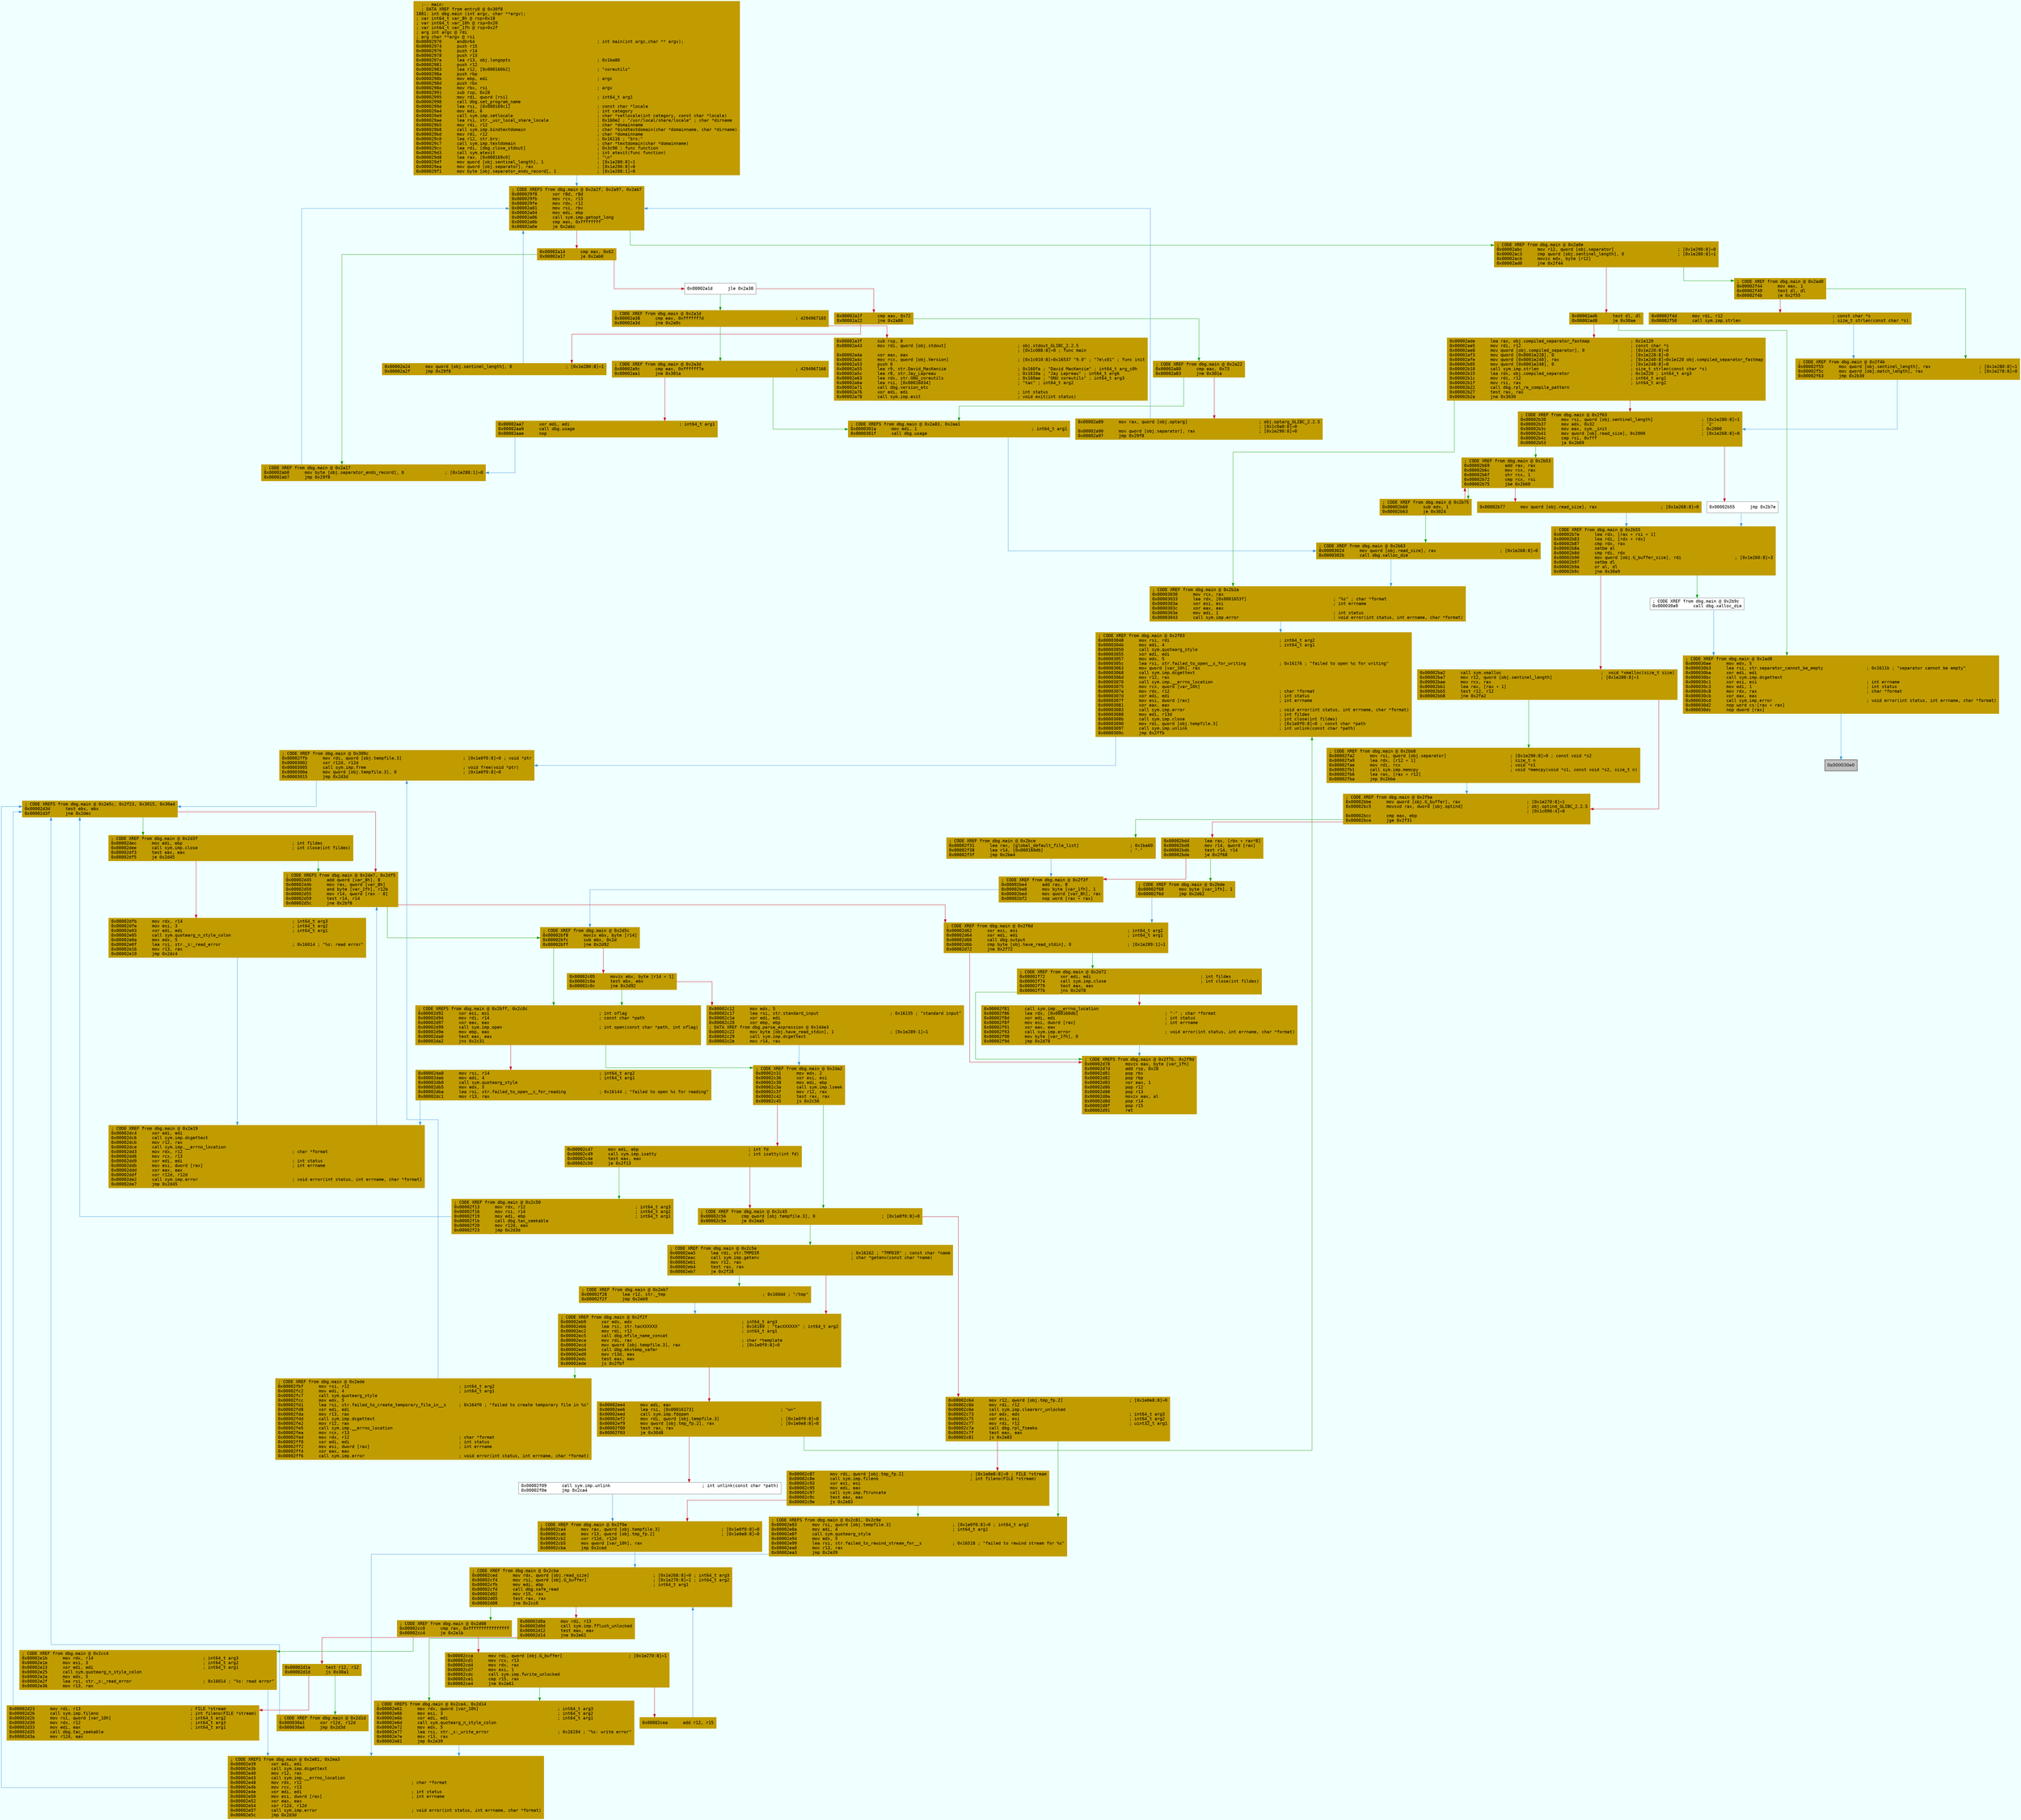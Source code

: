 digraph code {
	graph [bgcolor=azure fontsize=8 fontname="Courier" splines="ortho"];
	node [fillcolor=gray style=filled shape=box];
	edge [arrowhead="normal"];
	"0x00002970" [URL="dbg.main/0x00002970", fillcolor="#c19c00",color="#c19c00", fontname="Courier",label="  ;-- main:\l  ; DATA XREF from entry0 @ 0x30f8\l1881: int dbg.main (int argc, char **argv);\l; var int64_t var_8h @ rsp+0x18\l; var int64_t var_10h @ rsp+0x20\l; var int64_t var_1fh @ rsp+0x2f\l; arg int argc @ rdi\l; arg char **argv @ rsi\l0x00002970      endbr64                                                ; int main(int argc,char ** argv);\l0x00002974      push r15\l0x00002976      push r14\l0x00002978      push r13\l0x0000297a      lea r13, obj.longopts                                  ; 0x1ba80\l0x00002981      push r12\l0x00002983      lea r12, [0x000160b2]                                  ; \"coreutils\"\l0x0000298a      push rbp\l0x0000298b      mov ebp, edi                                           ; argc\l0x0000298d      push rbx\l0x0000298e      mov rbx, rsi                                           ; argv\l0x00002991      sub rsp, 0x28\l0x00002995      mov rdi, qword [rsi]                                   ; int64_t arg1\l0x00002998      call dbg.set_program_name\l0x0000299d      lea rsi, [0x000169c1]                                  ; const char *locale\l0x000029a4      mov edi, 6                                             ; int category\l0x000029a9      call sym.imp.setlocale                                 ; char *setlocale(int category, const char *locale)\l0x000029ae      lea rsi, str._usr_local_share_locale                   ; 0x160e2 ; \"/usr/local/share/locale\" ; char *dirname\l0x000029b5      mov rdi, r12                                           ; char *domainname\l0x000029b8      call sym.imp.bindtextdomain                            ; char *bindtextdomain(char *domainname, char *dirname)\l0x000029bd      mov rdi, r12                                           ; char *domainname\l0x000029c0      lea r12, str.brs:                                      ; 0x16116 ; \"brs:\"\l0x000029c7      call sym.imp.textdomain                                ; char *textdomain(char *domainname)\l0x000029cc      lea rdi, [dbg.close_stdout]                            ; 0x3c90 ; func function\l0x000029d3      call sym.atexit                                        ; int atexit(func function)\l0x000029d8      lea rax, [0x000169c0]                                  ; \"\\n\"\l0x000029df      mov qword [obj.sentinel_length], 1                     ; [0x1e280:8]=1\l0x000029ea      mov qword [obj.separator], rax                         ; [0x1e290:8]=0\l0x000029f1      mov byte [obj.separator_ends_record], 1                ; [0x1e288:1]=0\l"]
	"0x000029f8" [URL="dbg.main/0x000029f8", fillcolor="#c19c00",color="#c19c00", fontname="Courier",label="; CODE XREFS from dbg.main @ 0x2a2f, 0x2a97, 0x2ab7\l0x000029f8      xor r8d, r8d\l0x000029fb      mov rcx, r13\l0x000029fe      mov rdx, r12\l0x00002a01      mov rsi, rbx\l0x00002a04      mov edi, ebp\l0x00002a06      call sym.imp.getopt_long\l0x00002a0b      cmp eax, 0xffffffff\l0x00002a0e      je 0x2abc\l"]
	"0x00002a14" [URL="dbg.main/0x00002a14", fillcolor="#c19c00",color="#c19c00", fontname="Courier",label="0x00002a14      cmp eax, 0x62\l0x00002a17      je 0x2ab0\l"]
	"0x00002a1d" [URL="dbg.main/0x00002a1d", fillcolor="white",color="#767676", fontname="Courier",label="0x00002a1d      jle 0x2a38\l"]
	"0x00002a1f" [URL="dbg.main/0x00002a1f", fillcolor="#c19c00",color="#c19c00", fontname="Courier",label="0x00002a1f      cmp eax, 0x72\l0x00002a22      jne 0x2a80\l"]
	"0x00002a24" [URL="dbg.main/0x00002a24", fillcolor="#c19c00",color="#c19c00", fontname="Courier",label="0x00002a24      mov qword [obj.sentinel_length], 0                     ; [0x1e280:8]=1\l0x00002a2f      jmp 0x29f8\l"]
	"0x00002a38" [URL="dbg.main/0x00002a38", fillcolor="#c19c00",color="#c19c00", fontname="Courier",label="; CODE XREF from dbg.main @ 0x2a1d\l0x00002a38      cmp eax, 0xffffff7d                                    ; 4294967165\l0x00002a3d      jne 0x2a9c\l"]
	"0x00002a3f" [URL="dbg.main/0x00002a3f", fillcolor="#c19c00",color="#c19c00", fontname="Courier",label="0x00002a3f      sub rsp, 8\l0x00002a43      mov rdi, qword [obj.stdout]                            ; obj.stdout_GLIBC_2.2.5\l                                                                       ; [0x1c088:8]=0 ; func main\l0x00002a4a      xor eax, eax\l0x00002a4c      mov rcx, qword [obj.Version]                           ; [0x1c010:8]=0x16537 \"9.0\" ; \"7e\\x01\" ; func init\l0x00002a53      push 0\l0x00002a55      lea r9, str.David_MacKenzie                            ; 0x160fa ; \"David MacKenzie\" ; int64_t arg_c0h\l0x00002a5c      lea r8, str.Jay_Lepreau                                ; 0x1610a ; \"Jay Lepreau\" ; int64_t arg6\l0x00002a63      lea rdx, str.GNU_coreutils                             ; 0x160ae ; \"GNU coreutils\" ; int64_t arg3\l0x00002a6a      lea rsi, [0x00016034]                                  ; \"tac\" ; int64_t arg2\l0x00002a71      call dbg.version_etc\l0x00002a76      xor edi, edi                                           ; int status\l0x00002a78      call sym.imp.exit                                      ; void exit(int status)\l"]
	"0x00002a80" [URL="dbg.main/0x00002a80", fillcolor="#c19c00",color="#c19c00", fontname="Courier",label="; CODE XREF from dbg.main @ 0x2a22\l0x00002a80      cmp eax, 0x73\l0x00002a83      jne 0x301a\l"]
	"0x00002a89" [URL="dbg.main/0x00002a89", fillcolor="#c19c00",color="#c19c00", fontname="Courier",label="0x00002a89      mov rax, qword [obj.optarg]                            ; obj.optarg_GLIBC_2.2.5\l                                                                       ; [0x1c0a0:8]=0\l0x00002a90      mov qword [obj.separator], rax                         ; [0x1e290:8]=0\l0x00002a97      jmp 0x29f8\l"]
	"0x00002a9c" [URL="dbg.main/0x00002a9c", fillcolor="#c19c00",color="#c19c00", fontname="Courier",label="; CODE XREF from dbg.main @ 0x2a3d\l0x00002a9c      cmp eax, 0xffffff7e                                    ; 4294967166\l0x00002aa1      jne 0x301a\l"]
	"0x00002aa7" [URL="dbg.main/0x00002aa7", fillcolor="#c19c00",color="#c19c00", fontname="Courier",label="0x00002aa7      xor edi, edi                                           ; int64_t arg1\l0x00002aa9      call dbg.usage\l0x00002aae      nop\l"]
	"0x00002ab0" [URL="dbg.main/0x00002ab0", fillcolor="#c19c00",color="#c19c00", fontname="Courier",label="; CODE XREF from dbg.main @ 0x2a17\l0x00002ab0      mov byte [obj.separator_ends_record], 0                ; [0x1e288:1]=0\l0x00002ab7      jmp 0x29f8\l"]
	"0x00002abc" [URL="dbg.main/0x00002abc", fillcolor="#c19c00",color="#c19c00", fontname="Courier",label="; CODE XREF from dbg.main @ 0x2a0e\l0x00002abc      mov r12, qword [obj.separator]                         ; [0x1e290:8]=0\l0x00002ac3      cmp qword [obj.sentinel_length], 0                     ; [0x1e280:8]=1\l0x00002acb      movzx edx, byte [r12]\l0x00002ad0      jne 0x2f44\l"]
	"0x00002ad6" [URL="dbg.main/0x00002ad6", fillcolor="#c19c00",color="#c19c00", fontname="Courier",label="0x00002ad6      test dl, dl\l0x00002ad8      je 0x30ae\l"]
	"0x00002ade" [URL="dbg.main/0x00002ade", fillcolor="#c19c00",color="#c19c00", fontname="Courier",label="0x00002ade      lea rax, obj.compiled_separator_fastmap                ; 0x1e120\l0x00002ae5      mov rdi, r12                                           ; const char *s\l0x00002ae8      mov qword [obj.compiled_separator], 0                  ; [0x1e220:8]=0\l0x00002af3      mov qword [0x0001e228], 0                              ; [0x1e228:8]=0\l0x00002afe      mov qword [0x0001e240], rax                            ; [0x1e240:8]=0x1e120 obj.compiled_separator_fastmap\l0x00002b05      mov qword [0x0001e248], 0                              ; [0x1e248:8]=0\l0x00002b10      call sym.imp.strlen                                    ; size_t strlen(const char *s)\l0x00002b15      lea rdx, obj.compiled_separator                        ; 0x1e220 ; int64_t arg3\l0x00002b1c      mov rdi, r12                                           ; int64_t arg1\l0x00002b1f      mov rsi, rax                                           ; int64_t arg2\l0x00002b22      call dbg.rpl_re_compile_pattern\l0x00002b27      test rax, rax\l0x00002b2a      jne 0x3030\l"]
	"0x00002b30" [URL="dbg.main/0x00002b30", fillcolor="#c19c00",color="#c19c00", fontname="Courier",label="; CODE XREF from dbg.main @ 0x2f63\l0x00002b30      mov rsi, qword [obj.sentinel_length]                   ; [0x1e280:8]=1\l0x00002b37      mov edx, 0x32                                          ; '2'\l0x00002b3c      mov eax, sym._init                                     ; 0x2000\l0x00002b41      mov qword [obj.read_size], 0x2000                      ; [0x1e268:8]=0\l0x00002b4c      cmp rsi, 0xfff\l0x00002b53      ja 0x2b69\l"]
	"0x00002b55" [URL="dbg.main/0x00002b55", fillcolor="white",color="#767676", fontname="Courier",label="0x00002b55      jmp 0x2b7e\l"]
	"0x00002b60" [URL="dbg.main/0x00002b60", fillcolor="#c19c00",color="#c19c00", fontname="Courier",label="; CODE XREF from dbg.main @ 0x2b75\l0x00002b60      sub edx, 1\l0x00002b63      je 0x3024\l"]
	"0x00002b69" [URL="dbg.main/0x00002b69", fillcolor="#c19c00",color="#c19c00", fontname="Courier",label="; CODE XREF from dbg.main @ 0x2b53\l0x00002b69      add rax, rax\l0x00002b6c      mov rcx, rax\l0x00002b6f      shr rcx, 1\l0x00002b72      cmp rcx, rsi\l0x00002b75      jbe 0x2b60\l"]
	"0x00002b77" [URL="dbg.main/0x00002b77", fillcolor="#c19c00",color="#c19c00", fontname="Courier",label="0x00002b77      mov qword [obj.read_size], rax                         ; [0x1e268:8]=0\l"]
	"0x00002b7e" [URL="dbg.main/0x00002b7e", fillcolor="#c19c00",color="#c19c00", fontname="Courier",label="; CODE XREF from dbg.main @ 0x2b55\l0x00002b7e      lea rdx, [rax + rsi + 1]\l0x00002b83      lea rdi, [rdx + rdx]\l0x00002b87      cmp rdx, rax\l0x00002b8a      setbe al\l0x00002b8d      cmp rdi, rdx\l0x00002b90      mov qword [obj.G_buffer_size], rdi                     ; [0x1e260:8]=3\l0x00002b97      setbe dl\l0x00002b9a      or al, dl\l0x00002b9c      jne 0x30a9\l"]
	"0x00002ba2" [URL="dbg.main/0x00002ba2", fillcolor="#c19c00",color="#c19c00", fontname="Courier",label="0x00002ba2      call sym.xmalloc                                       ;  void *xmalloc(size_t size)\l0x00002ba7      mov r12, qword [obj.sentinel_length]                   ; [0x1e280:8]=1\l0x00002bae      mov rcx, rax\l0x00002bb1      lea rax, [rax + 1]\l0x00002bb5      test r12, r12\l0x00002bb8      jne 0x2fa2\l"]
	"0x00002bbe" [URL="dbg.main/0x00002bbe", fillcolor="#c19c00",color="#c19c00", fontname="Courier",label="; CODE XREF from dbg.main @ 0x2fba\l0x00002bbe      mov qword [obj.G_buffer], rax                          ; [0x1e270:8]=1\l0x00002bc5      movsxd rax, dword [obj.optind]                         ; obj.optind_GLIBC_2.2.5\l                                                                       ; [0x1c090:4]=0\l0x00002bcc      cmp eax, ebp\l0x00002bce      jge 0x2f31\l"]
	"0x00002bd4" [URL="dbg.main/0x00002bd4", fillcolor="#c19c00",color="#c19c00", fontname="Courier",label="0x00002bd4      lea rax, [rbx + rax*8]\l0x00002bd8      mov r14, qword [rax]\l0x00002bdb      test r14, r14\l0x00002bde      je 0x2f68\l"]
	"0x00002be4" [URL="dbg.main/0x00002be4", fillcolor="#c19c00",color="#c19c00", fontname="Courier",label="; CODE XREF from dbg.main @ 0x2f3f\l0x00002be4      add rax, 8\l0x00002be8      mov byte [var_1fh], 1\l0x00002bed      mov qword [var_8h], rax\l0x00002bf2      nop word [rax + rax]\l"]
	"0x00002bf8" [URL="dbg.main/0x00002bf8", fillcolor="#c19c00",color="#c19c00", fontname="Courier",label="; CODE XREF from dbg.main @ 0x2d5c\l0x00002bf8      movzx ebx, byte [r14]\l0x00002bfc      sub ebx, 0x2d\l0x00002bff      jne 0x2d92\l"]
	"0x00002c05" [URL="dbg.main/0x00002c05", fillcolor="#c19c00",color="#c19c00", fontname="Courier",label="0x00002c05      movzx ebx, byte [r14 + 1]\l0x00002c0a      test ebx, ebx\l0x00002c0c      jne 0x2d92\l"]
	"0x00002c12" [URL="dbg.main/0x00002c12", fillcolor="#c19c00",color="#c19c00", fontname="Courier",label="0x00002c12      mov edx, 5\l0x00002c17      lea rsi, str.standard_input                            ; 0x16135 ; \"standard input\"\l0x00002c1e      xor edi, edi\l0x00002c20      xor ebp, ebp\l; DATA XREF from dbg.parse_expression @ 0x144e3\l0x00002c22      mov byte [obj.have_read_stdin], 1                      ; [0x1e289:1]=1\l0x00002c29      call sym.imp.dcgettext\l0x00002c2e      mov r14, rax\l"]
	"0x00002c31" [URL="dbg.main/0x00002c31", fillcolor="#c19c00",color="#c19c00", fontname="Courier",label="; CODE XREF from dbg.main @ 0x2da2\l0x00002c31      mov edx, 2\l0x00002c36      xor esi, esi\l0x00002c38      mov edi, ebp\l0x00002c3a      call sym.imp.lseek\l0x00002c3f      mov r12, rax\l0x00002c42      test rax, rax\l0x00002c45      js 0x2c56\l"]
	"0x00002c47" [URL="dbg.main/0x00002c47", fillcolor="#c19c00",color="#c19c00", fontname="Courier",label="0x00002c47      mov edi, ebp                                           ; int fd\l0x00002c49      call sym.imp.isatty                                    ; int isatty(int fd)\l0x00002c4e      test eax, eax\l0x00002c50      je 0x2f13\l"]
	"0x00002c56" [URL="dbg.main/0x00002c56", fillcolor="#c19c00",color="#c19c00", fontname="Courier",label="; CODE XREF from dbg.main @ 0x2c45\l0x00002c56      cmp qword [obj.tempfile.3], 0                          ; [0x1e0f0:8]=0\l0x00002c5e      je 0x2ea5\l"]
	"0x00002c64" [URL="dbg.main/0x00002c64", fillcolor="#c19c00",color="#c19c00", fontname="Courier",label="0x00002c64      mov r12, qword [obj.tmp_fp.2]                          ; [0x1e0e8:8]=0\l0x00002c6b      mov rdi, r12\l0x00002c6e      call sym.imp.clearerr_unlocked\l0x00002c73      xor edx, edx                                           ; int64_t arg3\l0x00002c75      xor esi, esi                                           ; int64_t arg2\l0x00002c77      mov rdi, r12                                           ; uint32_t arg1\l0x00002c7a      call dbg.rpl_fseeko\l0x00002c7f      test eax, eax\l0x00002c81      js 0x2e83\l"]
	"0x00002c87" [URL="dbg.main/0x00002c87", fillcolor="#c19c00",color="#c19c00", fontname="Courier",label="0x00002c87      mov rdi, qword [obj.tmp_fp.2]                          ; [0x1e0e8:8]=0 ; FILE *stream\l0x00002c8e      call sym.imp.fileno                                    ; int fileno(FILE *stream)\l0x00002c93      xor esi, esi\l0x00002c95      mov edi, eax\l0x00002c97      call sym.imp.ftruncate\l0x00002c9c      test eax, eax\l0x00002c9e      js 0x2e83\l"]
	"0x00002ca4" [URL="dbg.main/0x00002ca4", fillcolor="#c19c00",color="#c19c00", fontname="Courier",label="; CODE XREF from dbg.main @ 0x2f0e\l0x00002ca4      mov rax, qword [obj.tempfile.3]                        ; [0x1e0f0:8]=0\l0x00002cab      mov r13, qword [obj.tmp_fp.2]                          ; [0x1e0e8:8]=0\l0x00002cb2      xor r12d, r12d\l0x00002cb5      mov qword [var_10h], rax\l0x00002cba      jmp 0x2ced\l"]
	"0x00002cc0" [URL="dbg.main/0x00002cc0", fillcolor="#c19c00",color="#c19c00", fontname="Courier",label="; CODE XREF from dbg.main @ 0x2d08\l0x00002cc0      cmp rax, 0xffffffffffffffff\l0x00002cc4      je 0x2e1b\l"]
	"0x00002cca" [URL="dbg.main/0x00002cca", fillcolor="#c19c00",color="#c19c00", fontname="Courier",label="0x00002cca      mov rdi, qword [obj.G_buffer]                          ; [0x1e270:8]=1\l0x00002cd1      mov rcx, r13\l0x00002cd4      mov rdx, rax\l0x00002cd7      mov esi, 1\l0x00002cdc      call sym.imp.fwrite_unlocked\l0x00002ce1      cmp r15, rax\l0x00002ce4      jne 0x2e61\l"]
	"0x00002cea" [URL="dbg.main/0x00002cea", fillcolor="#c19c00",color="#c19c00", fontname="Courier",label="0x00002cea      add r12, r15\l"]
	"0x00002ced" [URL="dbg.main/0x00002ced", fillcolor="#c19c00",color="#c19c00", fontname="Courier",label="; CODE XREF from dbg.main @ 0x2cba\l0x00002ced      mov rdx, qword [obj.read_size]                         ; [0x1e268:8]=0 ; int64_t arg3\l0x00002cf4      mov rsi, qword [obj.G_buffer]                          ; [0x1e270:8]=1 ; int64_t arg2\l0x00002cfb      mov edi, ebp                                           ; int64_t arg1\l0x00002cfd      call dbg.safe_read\l0x00002d02      mov r15, rax\l0x00002d05      test rax, rax\l0x00002d08      jne 0x2cc0\l"]
	"0x00002d0a" [URL="dbg.main/0x00002d0a", fillcolor="#c19c00",color="#c19c00", fontname="Courier",label="0x00002d0a      mov rdi, r13\l0x00002d0d      call sym.imp.fflush_unlocked\l0x00002d12      test eax, eax\l0x00002d14      jne 0x2e61\l"]
	"0x00002d1a" [URL="dbg.main/0x00002d1a", fillcolor="#c19c00",color="#c19c00", fontname="Courier",label="0x00002d1a      test r12, r12\l0x00002d1d      js 0x30a1\l"]
	"0x00002d23" [URL="dbg.main/0x00002d23", fillcolor="#c19c00",color="#c19c00", fontname="Courier",label="0x00002d23      mov rdi, r13                                           ; FILE *stream\l0x00002d26      call sym.imp.fileno                                    ; int fileno(FILE *stream)\l0x00002d2b      mov rsi, qword [var_10h]                               ; int64_t arg2\l0x00002d30      mov rdx, r12                                           ; int64_t arg3\l0x00002d33      mov edi, eax                                           ; int64_t arg1\l0x00002d35      call dbg.tac_seekable\l0x00002d3a      mov r12d, eax\l"]
	"0x00002d3d" [URL="dbg.main/0x00002d3d", fillcolor="#c19c00",color="#c19c00", fontname="Courier",label="; CODE XREFS from dbg.main @ 0x2e5c, 0x2f23, 0x3015, 0x30a4\l0x00002d3d      test ebx, ebx\l0x00002d3f      jne 0x2dec\l"]
	"0x00002d45" [URL="dbg.main/0x00002d45", fillcolor="#c19c00",color="#c19c00", fontname="Courier",label="; CODE XREFS from dbg.main @ 0x2de7, 0x2df5\l0x00002d45      add qword [var_8h], 8\l0x00002d4b      mov rax, qword [var_8h]\l0x00002d50      and byte [var_1fh], r12b\l0x00002d55      mov r14, qword [rax - 8]\l0x00002d59      test r14, r14\l0x00002d5c      jne 0x2bf8\l"]
	"0x00002d62" [URL="dbg.main/0x00002d62", fillcolor="#c19c00",color="#c19c00", fontname="Courier",label="; CODE XREF from dbg.main @ 0x2f6d\l0x00002d62      xor esi, esi                                           ; int64_t arg2\l0x00002d64      xor edi, edi                                           ; int64_t arg1\l0x00002d66      call dbg.output\l0x00002d6b      cmp byte [obj.have_read_stdin], 0                      ; [0x1e289:1]=1\l0x00002d72      jne 0x2f72\l"]
	"0x00002d78" [URL="dbg.main/0x00002d78", fillcolor="#c19c00",color="#c19c00", fontname="Courier",label="; CODE XREFS from dbg.main @ 0x2f7b, 0x2f9d\l0x00002d78      movzx eax, byte [var_1fh]\l0x00002d7d      add rsp, 0x28\l0x00002d81      pop rbx\l0x00002d82      pop rbp\l0x00002d83      xor eax, 1\l0x00002d86      pop r12\l0x00002d88      pop r13\l0x00002d8a      movzx eax, al\l0x00002d8d      pop r14\l0x00002d8f      pop r15\l0x00002d91      ret\l"]
	"0x00002d92" [URL="dbg.main/0x00002d92", fillcolor="#c19c00",color="#c19c00", fontname="Courier",label="; CODE XREFS from dbg.main @ 0x2bff, 0x2c0c\l0x00002d92      xor esi, esi                                           ; int oflag\l0x00002d94      mov rdi, r14                                           ; const char *path\l0x00002d97      xor eax, eax\l0x00002d99      call sym.imp.open                                      ; int open(const char *path, int oflag)\l0x00002d9e      mov ebp, eax\l0x00002da0      test eax, eax\l0x00002da2      jns 0x2c31\l"]
	"0x00002da8" [URL="dbg.main/0x00002da8", fillcolor="#c19c00",color="#c19c00", fontname="Courier",label="0x00002da8      mov rsi, r14                                           ; int64_t arg2\l0x00002dab      mov edi, 4                                             ; int64_t arg1\l0x00002db0      call sym.quotearg_style\l0x00002db5      mov edx, 5\l0x00002dba      lea rsi, str.failed_to_open__s_for_reading             ; 0x16144 ; \"failed to open %s for reading\"\l0x00002dc1      mov r13, rax\l"]
	"0x00002dc4" [URL="dbg.main/0x00002dc4", fillcolor="#c19c00",color="#c19c00", fontname="Courier",label="; CODE XREF from dbg.main @ 0x2e19\l0x00002dc4      xor edi, edi\l0x00002dc6      call sym.imp.dcgettext\l0x00002dcb      mov r12, rax\l0x00002dce      call sym.imp.__errno_location\l0x00002dd3      mov rdx, r12                                           ; char *format\l0x00002dd6      mov rcx, r13\l0x00002dd9      xor edi, edi                                           ; int status\l0x00002ddb      mov esi, dword [rax]                                   ; int errname\l0x00002ddd      xor eax, eax\l0x00002ddf      xor r12d, r12d\l0x00002de2      call sym.imp.error                                     ; void error(int status, int errname, char *format)\l0x00002de7      jmp 0x2d45\l"]
	"0x00002dec" [URL="dbg.main/0x00002dec", fillcolor="#c19c00",color="#c19c00", fontname="Courier",label="; CODE XREF from dbg.main @ 0x2d3f\l0x00002dec      mov edi, ebp                                           ; int fildes\l0x00002dee      call sym.imp.close                                     ; int close(int fildes)\l0x00002df3      test eax, eax\l0x00002df5      je 0x2d45\l"]
	"0x00002dfb" [URL="dbg.main/0x00002dfb", fillcolor="#c19c00",color="#c19c00", fontname="Courier",label="0x00002dfb      mov rdx, r14                                           ; int64_t arg3\l0x00002dfe      mov esi, 3                                             ; int64_t arg2\l0x00002e03      xor edi, edi                                           ; int64_t arg1\l0x00002e05      call sym.quotearg_n_style_colon\l0x00002e0a      mov edx, 5\l0x00002e0f      lea rsi, str._s:_read_error                            ; 0x16014 ; \"%s: read error\"\l0x00002e16      mov r13, rax\l0x00002e19      jmp 0x2dc4\l"]
	"0x00002e1b" [URL="dbg.main/0x00002e1b", fillcolor="#c19c00",color="#c19c00", fontname="Courier",label="; CODE XREF from dbg.main @ 0x2cc4\l0x00002e1b      mov rdx, r14                                           ; int64_t arg3\l0x00002e1e      mov esi, 3                                             ; int64_t arg2\l0x00002e23      xor edi, edi                                           ; int64_t arg1\l0x00002e25      call sym.quotearg_n_style_colon\l0x00002e2a      mov edx, 5\l0x00002e2f      lea rsi, str._s:_read_error                            ; 0x16014 ; \"%s: read error\"\l0x00002e36      mov r13, rax\l"]
	"0x00002e39" [URL="dbg.main/0x00002e39", fillcolor="#c19c00",color="#c19c00", fontname="Courier",label="; CODE XREFS from dbg.main @ 0x2e81, 0x2ea3\l0x00002e39      xor edi, edi\l0x00002e3b      call sym.imp.dcgettext\l0x00002e40      mov r12, rax\l0x00002e43      call sym.imp.__errno_location\l0x00002e48      mov rdx, r12                                           ; char *format\l0x00002e4b      mov rcx, r13\l0x00002e4e      xor edi, edi                                           ; int status\l0x00002e50      mov esi, dword [rax]                                   ; int errname\l0x00002e52      xor eax, eax\l0x00002e54      xor r12d, r12d\l0x00002e57      call sym.imp.error                                     ; void error(int status, int errname, char *format)\l0x00002e5c      jmp 0x2d3d\l"]
	"0x00002e61" [URL="dbg.main/0x00002e61", fillcolor="#c19c00",color="#c19c00", fontname="Courier",label="; CODE XREFS from dbg.main @ 0x2ce4, 0x2d14\l0x00002e61      mov rdx, qword [var_10h]                               ; int64_t arg3\l0x00002e66      mov esi, 3                                             ; int64_t arg2\l0x00002e6b      xor edi, edi                                           ; int64_t arg1\l0x00002e6d      call sym.quotearg_n_style_colon\l0x00002e72      mov edx, 5\l0x00002e77      lea rsi, str._s:_write_error                           ; 0x16194 ; \"%s: write error\"\l0x00002e7e      mov r13, rax\l0x00002e81      jmp 0x2e39\l"]
	"0x00002e83" [URL="dbg.main/0x00002e83", fillcolor="#c19c00",color="#c19c00", fontname="Courier",label="; CODE XREFS from dbg.main @ 0x2c81, 0x2c9e\l0x00002e83      mov rsi, qword [obj.tempfile.3]                        ; [0x1e0f0:8]=0 ; int64_t arg2\l0x00002e8a      mov edi, 4                                             ; int64_t arg1\l0x00002e8f      call sym.quotearg_style\l0x00002e94      mov edx, 5\l0x00002e99      lea rsi, str.failed_to_rewind_stream_for__s            ; 0x16518 ; \"failed to rewind stream for %s\"\l0x00002ea0      mov r13, rax\l0x00002ea3      jmp 0x2e39\l"]
	"0x00002ea5" [URL="dbg.main/0x00002ea5", fillcolor="#c19c00",color="#c19c00", fontname="Courier",label="; CODE XREF from dbg.main @ 0x2c5e\l0x00002ea5      lea rdi, str.TMPDIR                                    ; 0x16162 ; \"TMPDIR\" ; const char *name\l0x00002eac      call sym.imp.getenv                                    ; char *getenv(const char *name)\l0x00002eb1      mov r12, rax\l0x00002eb4      test rax, rax\l0x00002eb7      je 0x2f28\l"]
	"0x00002eb9" [URL="dbg.main/0x00002eb9", fillcolor="#c19c00",color="#c19c00", fontname="Courier",label="; CODE XREF from dbg.main @ 0x2f2f\l0x00002eb9      xor edx, edx                                           ; int64_t arg3\l0x00002ebb      lea rsi, str.tacXXXXXX                                 ; 0x16169 ; \"tacXXXXXX\" ; int64_t arg2\l0x00002ec2      mov rdi, r12                                           ; int64_t arg1\l0x00002ec5      call dbg.mfile_name_concat\l0x00002eca      mov rdi, rax                                           ; char *template\l0x00002ecd      mov qword [obj.tempfile.3], rax                        ; [0x1e0f0:8]=0\l0x00002ed4      call dbg.mkstemp_safer\l0x00002ed9      mov r13d, eax\l0x00002edc      test eax, eax\l0x00002ede      js 0x2fbf\l"]
	"0x00002ee4" [URL="dbg.main/0x00002ee4", fillcolor="#c19c00",color="#c19c00", fontname="Courier",label="0x00002ee4      mov edi, eax\l0x00002ee6      lea rsi, [0x00016173]                                  ; \"w+\"\l0x00002eed      call sym.imp.fdopen\l0x00002ef2      mov rdi, qword [obj.tempfile.3]                        ; [0x1e0f0:8]=0\l0x00002ef9      mov qword [obj.tmp_fp.2], rax                          ; [0x1e0e8:8]=0\l0x00002f00      test rax, rax\l0x00002f03      je 0x3048\l"]
	"0x00002f09" [URL="dbg.main/0x00002f09", fillcolor="white",color="#767676", fontname="Courier",label="0x00002f09      call sym.imp.unlink                                    ; int unlink(const char *path)\l0x00002f0e      jmp 0x2ca4\l"]
	"0x00002f13" [URL="dbg.main/0x00002f13", fillcolor="#c19c00",color="#c19c00", fontname="Courier",label="; CODE XREF from dbg.main @ 0x2c50\l0x00002f13      mov rdx, r12                                           ; int64_t arg3\l0x00002f16      mov rsi, r14                                           ; int64_t arg2\l0x00002f19      mov edi, ebp                                           ; int64_t arg1\l0x00002f1b      call dbg.tac_seekable\l0x00002f20      mov r12d, eax\l0x00002f23      jmp 0x2d3d\l"]
	"0x00002f28" [URL="dbg.main/0x00002f28", fillcolor="#c19c00",color="#c19c00", fontname="Courier",label="; CODE XREF from dbg.main @ 0x2eb7\l0x00002f28      lea r12, str._tmp                                      ; 0x160dd ; \"/tmp\"\l0x00002f2f      jmp 0x2eb9\l"]
	"0x00002f31" [URL="dbg.main/0x00002f31", fillcolor="#c19c00",color="#c19c00", fontname="Courier",label="; CODE XREF from dbg.main @ 0x2bce\l0x00002f31      lea rax, [global_default_file_list]                    ; 0x1ba60\l0x00002f38      lea r14, [0x000160db]                                  ; \"-\"\l0x00002f3f      jmp 0x2be4\l"]
	"0x00002f44" [URL="dbg.main/0x00002f44", fillcolor="#c19c00",color="#c19c00", fontname="Courier",label="; CODE XREF from dbg.main @ 0x2ad0\l0x00002f44      mov eax, 1\l0x00002f49      test dl, dl\l0x00002f4b      je 0x2f55\l"]
	"0x00002f4d" [URL="dbg.main/0x00002f4d", fillcolor="#c19c00",color="#c19c00", fontname="Courier",label="0x00002f4d      mov rdi, r12                                           ; const char *s\l0x00002f50      call sym.imp.strlen                                    ; size_t strlen(const char *s)\l"]
	"0x00002f55" [URL="dbg.main/0x00002f55", fillcolor="#c19c00",color="#c19c00", fontname="Courier",label="; CODE XREF from dbg.main @ 0x2f4b\l0x00002f55      mov qword [obj.sentinel_length], rax                   ; [0x1e280:8]=1\l0x00002f5c      mov qword [obj.match_length], rax                      ; [0x1e278:8]=0\l0x00002f63      jmp 0x2b30\l"]
	"0x00002f68" [URL="dbg.main/0x00002f68", fillcolor="#c19c00",color="#c19c00", fontname="Courier",label="; CODE XREF from dbg.main @ 0x2bde\l0x00002f68      mov byte [var_1fh], 1\l0x00002f6d      jmp 0x2d62\l"]
	"0x00002f72" [URL="dbg.main/0x00002f72", fillcolor="#c19c00",color="#c19c00", fontname="Courier",label="; CODE XREF from dbg.main @ 0x2d72\l0x00002f72      xor edi, edi                                           ; int fildes\l0x00002f74      call sym.imp.close                                     ; int close(int fildes)\l0x00002f79      test eax, eax\l0x00002f7b      jns 0x2d78\l"]
	"0x00002f81" [URL="dbg.main/0x00002f81", fillcolor="#c19c00",color="#c19c00", fontname="Courier",label="0x00002f81      call sym.imp.__errno_location\l0x00002f86      lea rdx, [0x000160db]                                  ; \"-\" ; char *format\l0x00002f8d      xor edi, edi                                           ; int status\l0x00002f8f      mov esi, dword [rax]                                   ; int errname\l0x00002f91      xor eax, eax\l0x00002f93      call sym.imp.error                                     ; void error(int status, int errname, char *format)\l0x00002f98      mov byte [var_1fh], 0\l0x00002f9d      jmp 0x2d78\l"]
	"0x00002fa2" [URL="dbg.main/0x00002fa2", fillcolor="#c19c00",color="#c19c00", fontname="Courier",label="; CODE XREF from dbg.main @ 0x2bb8\l0x00002fa2      mov rsi, qword [obj.separator]                         ; [0x1e290:8]=0 ; const void *s2\l0x00002fa9      lea rdx, [r12 + 1]                                     ; size_t n\l0x00002fae      mov rdi, rcx                                           ; void *s1\l0x00002fb1      call sym.imp.memcpy                                    ; void *memcpy(void *s1, const void *s2, size_t n)\l0x00002fb6      lea rax, [rax + r12]\l0x00002fba      jmp 0x2bbe\l"]
	"0x00002fbf" [URL="dbg.main/0x00002fbf", fillcolor="#c19c00",color="#c19c00", fontname="Courier",label="; CODE XREF from dbg.main @ 0x2ede\l0x00002fbf      mov rsi, r12                                           ; int64_t arg2\l0x00002fc2      mov edi, 4                                             ; int64_t arg1\l0x00002fc7      call sym.quotearg_style\l0x00002fcc      mov edx, 5\l0x00002fd1      lea rsi, str.failed_to_create_temporary_file_in__s     ; 0x164f0 ; \"failed to create temporary file in %s\"\l0x00002fd8      xor edi, edi\l0x00002fda      mov r13, rax\l0x00002fdd      call sym.imp.dcgettext\l0x00002fe2      mov r12, rax\l0x00002fe5      call sym.imp.__errno_location\l0x00002fea      mov rcx, r13\l0x00002fed      mov rdx, r12                                           ; char *format\l0x00002ff0      xor edi, edi                                           ; int status\l0x00002ff2      mov esi, dword [rax]                                   ; int errname\l0x00002ff4      xor eax, eax\l0x00002ff6      call sym.imp.error                                     ; void error(int status, int errname, char *format)\l"]
	"0x00002ffb" [URL="dbg.main/0x00002ffb", fillcolor="#c19c00",color="#c19c00", fontname="Courier",label="; CODE XREF from dbg.main @ 0x309c\l0x00002ffb      mov rdi, qword [obj.tempfile.3]                        ; [0x1e0f0:8]=0 ; void *ptr\l0x00003002      xor r12d, r12d\l0x00003005      call sym.imp.free                                      ; void free(void *ptr)\l0x0000300a      mov qword [obj.tempfile.3], 0                          ; [0x1e0f0:8]=0\l0x00003015      jmp 0x2d3d\l"]
	"0x0000301a" [URL="dbg.main/0x0000301a", fillcolor="#c19c00",color="#c19c00", fontname="Courier",label="; CODE XREFS from dbg.main @ 0x2a83, 0x2aa1\l0x0000301a      mov edi, 1                                             ; int64_t arg1\l0x0000301f      call dbg.usage\l"]
	"0x00003024" [URL="dbg.main/0x00003024", fillcolor="#c19c00",color="#c19c00", fontname="Courier",label="; CODE XREF from dbg.main @ 0x2b63\l0x00003024      mov qword [obj.read_size], rax                         ; [0x1e268:8]=0\l0x0000302b      call dbg.xalloc_die\l"]
	"0x00003030" [URL="dbg.main/0x00003030", fillcolor="#c19c00",color="#c19c00", fontname="Courier",label="; CODE XREF from dbg.main @ 0x2b2a\l0x00003030      mov rcx, rax\l0x00003033      lea rdx, [0x0001653f]                                  ; \"%s\" ; char *format\l0x0000303a      xor esi, esi                                           ; int errname\l0x0000303c      xor eax, eax\l0x0000303e      mov edi, 1                                             ; int status\l0x00003043      call sym.imp.error                                     ; void error(int status, int errname, char *format)\l"]
	"0x00003048" [URL="dbg.main/0x00003048", fillcolor="#c19c00",color="#c19c00", fontname="Courier",label="; CODE XREF from dbg.main @ 0x2f03\l0x00003048      mov rsi, rdi                                           ; int64_t arg2\l0x0000304b      mov edi, 4                                             ; int64_t arg1\l0x00003050      call sym.quotearg_style\l0x00003055      xor edi, edi\l0x00003057      mov edx, 5\l0x0000305c      lea rsi, str.failed_to_open__s_for_writing             ; 0x16176 ; \"failed to open %s for writing\"\l0x00003063      mov qword [var_10h], rax\l0x00003068      call sym.imp.dcgettext\l0x0000306d      mov r12, rax\l0x00003070      call sym.imp.__errno_location\l0x00003075      mov rcx, qword [var_10h]\l0x0000307a      mov rdx, r12                                           ; char *format\l0x0000307d      xor edi, edi                                           ; int status\l0x0000307f      mov esi, dword [rax]                                   ; int errname\l0x00003081      xor eax, eax\l0x00003083      call sym.imp.error                                     ; void error(int status, int errname, char *format)\l0x00003088      mov edi, r13d                                          ; int fildes\l0x0000308b      call sym.imp.close                                     ; int close(int fildes)\l0x00003090      mov rdi, qword [obj.tempfile.3]                        ; [0x1e0f0:8]=0 ; const char *path\l0x00003097      call sym.imp.unlink                                    ; int unlink(const char *path)\l0x0000309c      jmp 0x2ffb\l"]
	"0x000030a1" [URL="dbg.main/0x000030a1", fillcolor="#c19c00",color="#c19c00", fontname="Courier",label="; CODE XREF from dbg.main @ 0x2d1d\l0x000030a1      xor r12d, r12d\l0x000030a4      jmp 0x2d3d\l"]
	"0x000030a9" [URL="dbg.main/0x000030a9", fillcolor="white",color="#767676", fontname="Courier",label="; CODE XREF from dbg.main @ 0x2b9c\l0x000030a9      call dbg.xalloc_die\l"]
	"0x000030ae" [URL="dbg.main/0x000030ae", fillcolor="#c19c00",color="#c19c00", fontname="Courier",label="; CODE XREF from dbg.main @ 0x2ad8\l0x000030ae      mov edx, 5\l0x000030b3      lea rsi, str.separator_cannot_be_empty                 ; 0x1611b ; \"separator cannot be empty\"\l0x000030ba      xor edi, edi\l0x000030bc      call sym.imp.dcgettext\l0x000030c1      xor esi, esi                                           ; int errname\l0x000030c3      mov edi, 1                                             ; int status\l0x000030c8      mov rdx, rax                                           ; char *format\l0x000030cb      xor eax, eax\l0x000030cd      call sym.imp.error                                     ; void error(int status, int errname, char *format)\l0x000030d2      nop word cs:[rax + rax]\l0x000030dc      nop dword [rax]\l"]
        "0x00002970" -> "0x000029f8" [color="#3a96dd"];
        "0x000029f8" -> "0x00002abc" [color="#13a10e"];
        "0x000029f8" -> "0x00002a14" [color="#c50f1f"];
        "0x00002a14" -> "0x00002ab0" [color="#13a10e"];
        "0x00002a14" -> "0x00002a1d" [color="#c50f1f"];
        "0x00002a1d" -> "0x00002a38" [color="#13a10e"];
        "0x00002a1d" -> "0x00002a1f" [color="#c50f1f"];
        "0x00002a1f" -> "0x00002a80" [color="#13a10e"];
        "0x00002a1f" -> "0x00002a24" [color="#c50f1f"];
        "0x00002a24" -> "0x000029f8" [color="#3a96dd"];
        "0x00002a38" -> "0x00002a9c" [color="#13a10e"];
        "0x00002a38" -> "0x00002a3f" [color="#c50f1f"];
        "0x00002a80" -> "0x0000301a" [color="#13a10e"];
        "0x00002a80" -> "0x00002a89" [color="#c50f1f"];
        "0x00002a89" -> "0x000029f8" [color="#3a96dd"];
        "0x00002a9c" -> "0x0000301a" [color="#13a10e"];
        "0x00002a9c" -> "0x00002aa7" [color="#c50f1f"];
        "0x00002aa7" -> "0x00002ab0" [color="#3a96dd"];
        "0x00002ab0" -> "0x000029f8" [color="#3a96dd"];
        "0x00002abc" -> "0x00002f44" [color="#13a10e"];
        "0x00002abc" -> "0x00002ad6" [color="#c50f1f"];
        "0x00002ad6" -> "0x000030ae" [color="#13a10e"];
        "0x00002ad6" -> "0x00002ade" [color="#c50f1f"];
        "0x00002ade" -> "0x00003030" [color="#13a10e"];
        "0x00002ade" -> "0x00002b30" [color="#c50f1f"];
        "0x00002b30" -> "0x00002b69" [color="#13a10e"];
        "0x00002b30" -> "0x00002b55" [color="#c50f1f"];
        "0x00002b55" -> "0x00002b7e" [color="#3a96dd"];
        "0x00002b60" -> "0x00003024" [color="#13a10e"];
        "0x00002b60" -> "0x00002b69" [color="#c50f1f"];
        "0x00002b69" -> "0x00002b60" [color="#13a10e"];
        "0x00002b69" -> "0x00002b77" [color="#c50f1f"];
        "0x00002b77" -> "0x00002b7e" [color="#3a96dd"];
        "0x00002b7e" -> "0x000030a9" [color="#13a10e"];
        "0x00002b7e" -> "0x00002ba2" [color="#c50f1f"];
        "0x00002ba2" -> "0x00002fa2" [color="#13a10e"];
        "0x00002ba2" -> "0x00002bbe" [color="#c50f1f"];
        "0x00002bbe" -> "0x00002f31" [color="#13a10e"];
        "0x00002bbe" -> "0x00002bd4" [color="#c50f1f"];
        "0x00002bd4" -> "0x00002f68" [color="#13a10e"];
        "0x00002bd4" -> "0x00002be4" [color="#c50f1f"];
        "0x00002be4" -> "0x00002bf8" [color="#3a96dd"];
        "0x00002bf8" -> "0x00002d92" [color="#13a10e"];
        "0x00002bf8" -> "0x00002c05" [color="#c50f1f"];
        "0x00002c05" -> "0x00002d92" [color="#13a10e"];
        "0x00002c05" -> "0x00002c12" [color="#c50f1f"];
        "0x00002c12" -> "0x00002c31" [color="#3a96dd"];
        "0x00002c31" -> "0x00002c56" [color="#13a10e"];
        "0x00002c31" -> "0x00002c47" [color="#c50f1f"];
        "0x00002c47" -> "0x00002f13" [color="#13a10e"];
        "0x00002c47" -> "0x00002c56" [color="#c50f1f"];
        "0x00002c56" -> "0x00002ea5" [color="#13a10e"];
        "0x00002c56" -> "0x00002c64" [color="#c50f1f"];
        "0x00002c64" -> "0x00002e83" [color="#13a10e"];
        "0x00002c64" -> "0x00002c87" [color="#c50f1f"];
        "0x00002c87" -> "0x00002e83" [color="#13a10e"];
        "0x00002c87" -> "0x00002ca4" [color="#c50f1f"];
        "0x00002ca4" -> "0x00002ced" [color="#3a96dd"];
        "0x00002cc0" -> "0x00002e1b" [color="#13a10e"];
        "0x00002cc0" -> "0x00002cca" [color="#c50f1f"];
        "0x00002cca" -> "0x00002e61" [color="#13a10e"];
        "0x00002cca" -> "0x00002cea" [color="#c50f1f"];
        "0x00002cea" -> "0x00002ced" [color="#3a96dd"];
        "0x00002ced" -> "0x00002cc0" [color="#13a10e"];
        "0x00002ced" -> "0x00002d0a" [color="#c50f1f"];
        "0x00002d0a" -> "0x00002e61" [color="#13a10e"];
        "0x00002d0a" -> "0x00002d1a" [color="#c50f1f"];
        "0x00002d1a" -> "0x000030a1" [color="#13a10e"];
        "0x00002d1a" -> "0x00002d23" [color="#c50f1f"];
        "0x00002d23" -> "0x00002d3d" [color="#3a96dd"];
        "0x00002d3d" -> "0x00002dec" [color="#13a10e"];
        "0x00002d3d" -> "0x00002d45" [color="#c50f1f"];
        "0x00002d45" -> "0x00002bf8" [color="#13a10e"];
        "0x00002d45" -> "0x00002d62" [color="#c50f1f"];
        "0x00002d62" -> "0x00002f72" [color="#13a10e"];
        "0x00002d62" -> "0x00002d78" [color="#c50f1f"];
        "0x00002d92" -> "0x00002c31" [color="#13a10e"];
        "0x00002d92" -> "0x00002da8" [color="#c50f1f"];
        "0x00002da8" -> "0x00002dc4" [color="#3a96dd"];
        "0x00002dc4" -> "0x00002d45" [color="#3a96dd"];
        "0x00002dec" -> "0x00002d45" [color="#13a10e"];
        "0x00002dec" -> "0x00002dfb" [color="#c50f1f"];
        "0x00002dfb" -> "0x00002dc4" [color="#3a96dd"];
        "0x00002e1b" -> "0x00002e39" [color="#3a96dd"];
        "0x00002e39" -> "0x00002d3d" [color="#3a96dd"];
        "0x00002e61" -> "0x00002e39" [color="#3a96dd"];
        "0x00002e83" -> "0x00002e39" [color="#3a96dd"];
        "0x00002ea5" -> "0x00002f28" [color="#13a10e"];
        "0x00002ea5" -> "0x00002eb9" [color="#c50f1f"];
        "0x00002eb9" -> "0x00002fbf" [color="#13a10e"];
        "0x00002eb9" -> "0x00002ee4" [color="#c50f1f"];
        "0x00002ee4" -> "0x00003048" [color="#13a10e"];
        "0x00002ee4" -> "0x00002f09" [color="#c50f1f"];
        "0x00002f09" -> "0x00002ca4" [color="#3a96dd"];
        "0x00002f13" -> "0x00002d3d" [color="#3a96dd"];
        "0x00002f28" -> "0x00002eb9" [color="#3a96dd"];
        "0x00002f31" -> "0x00002be4" [color="#3a96dd"];
        "0x00002f44" -> "0x00002f55" [color="#13a10e"];
        "0x00002f44" -> "0x00002f4d" [color="#c50f1f"];
        "0x00002f4d" -> "0x00002f55" [color="#3a96dd"];
        "0x00002f55" -> "0x00002b30" [color="#3a96dd"];
        "0x00002f68" -> "0x00002d62" [color="#3a96dd"];
        "0x00002f72" -> "0x00002d78" [color="#13a10e"];
        "0x00002f72" -> "0x00002f81" [color="#c50f1f"];
        "0x00002f81" -> "0x00002d78" [color="#3a96dd"];
        "0x00002fa2" -> "0x00002bbe" [color="#3a96dd"];
        "0x00002fbf" -> "0x00002ffb" [color="#3a96dd"];
        "0x00002ffb" -> "0x00002d3d" [color="#3a96dd"];
        "0x0000301a" -> "0x00003024" [color="#3a96dd"];
        "0x00003024" -> "0x00003030" [color="#3a96dd"];
        "0x00003030" -> "0x00003048" [color="#3a96dd"];
        "0x00003048" -> "0x00002ffb" [color="#3a96dd"];
        "0x000030a1" -> "0x00002d3d" [color="#3a96dd"];
        "0x000030a9" -> "0x000030ae" [color="#3a96dd"];
        "0x000030ae" -> "0x000030e0" [color="#3a96dd"];
}
